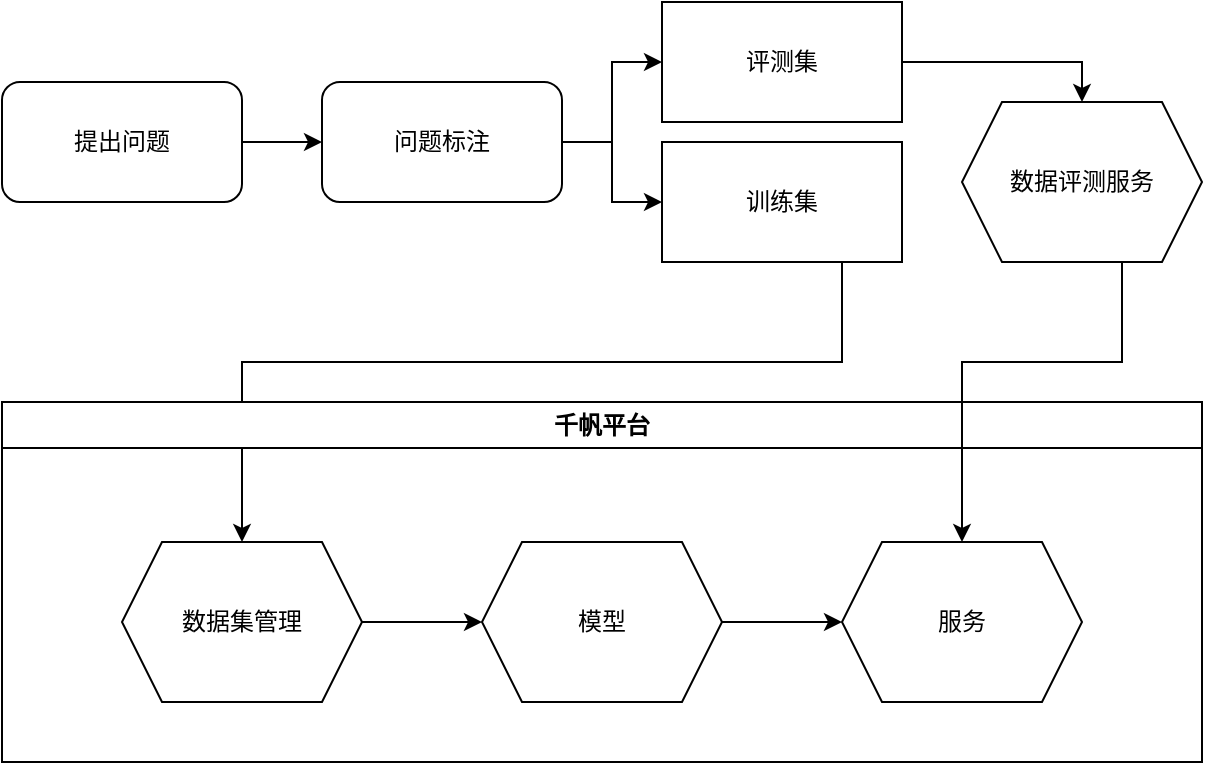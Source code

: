 <mxfile version="22.1.15" type="github">
  <diagram name="第 1 页" id="oA9dvzH2FuCAe9azYhYH">
    <mxGraphModel dx="1434" dy="761" grid="1" gridSize="10" guides="1" tooltips="1" connect="1" arrows="1" fold="1" page="1" pageScale="1" pageWidth="827" pageHeight="1169" math="0" shadow="0">
      <root>
        <mxCell id="0" />
        <mxCell id="1" parent="0" />
        <mxCell id="-be-5AsT4qA79ZcCDN_K-3" value="" style="edgeStyle=orthogonalEdgeStyle;rounded=0;orthogonalLoop=1;jettySize=auto;html=1;" parent="1" source="-be-5AsT4qA79ZcCDN_K-1" target="-be-5AsT4qA79ZcCDN_K-2" edge="1">
          <mxGeometry relative="1" as="geometry" />
        </mxCell>
        <mxCell id="-be-5AsT4qA79ZcCDN_K-1" value="提出问题" style="rounded=1;whiteSpace=wrap;html=1;" parent="1" vertex="1">
          <mxGeometry x="70" y="100" width="120" height="60" as="geometry" />
        </mxCell>
        <mxCell id="-be-5AsT4qA79ZcCDN_K-5" value="" style="edgeStyle=orthogonalEdgeStyle;rounded=0;orthogonalLoop=1;jettySize=auto;html=1;entryX=0;entryY=0.5;entryDx=0;entryDy=0;" parent="1" source="-be-5AsT4qA79ZcCDN_K-2" target="-be-5AsT4qA79ZcCDN_K-11" edge="1">
          <mxGeometry relative="1" as="geometry">
            <mxPoint x="430" y="90" as="targetPoint" />
          </mxGeometry>
        </mxCell>
        <mxCell id="-be-5AsT4qA79ZcCDN_K-6" style="edgeStyle=orthogonalEdgeStyle;rounded=0;orthogonalLoop=1;jettySize=auto;html=1;exitX=1;exitY=0.5;exitDx=0;exitDy=0;entryX=0;entryY=0.5;entryDx=0;entryDy=0;" parent="1" source="-be-5AsT4qA79ZcCDN_K-2" target="-be-5AsT4qA79ZcCDN_K-12" edge="1">
          <mxGeometry relative="1" as="geometry">
            <mxPoint x="430" y="170" as="targetPoint" />
          </mxGeometry>
        </mxCell>
        <mxCell id="-be-5AsT4qA79ZcCDN_K-2" value="问题标注" style="whiteSpace=wrap;html=1;rounded=1;" parent="1" vertex="1">
          <mxGeometry x="230" y="100" width="120" height="60" as="geometry" />
        </mxCell>
        <mxCell id="-be-5AsT4qA79ZcCDN_K-24" style="edgeStyle=orthogonalEdgeStyle;rounded=0;orthogonalLoop=1;jettySize=auto;html=1;exitX=1;exitY=0.5;exitDx=0;exitDy=0;entryX=0.5;entryY=0;entryDx=0;entryDy=0;" parent="1" source="-be-5AsT4qA79ZcCDN_K-11" target="-be-5AsT4qA79ZcCDN_K-23" edge="1">
          <mxGeometry relative="1" as="geometry" />
        </mxCell>
        <mxCell id="-be-5AsT4qA79ZcCDN_K-11" value="评测集" style="rounded=0;whiteSpace=wrap;html=1;" parent="1" vertex="1">
          <mxGeometry x="400" y="60" width="120" height="60" as="geometry" />
        </mxCell>
        <mxCell id="-be-5AsT4qA79ZcCDN_K-18" style="edgeStyle=orthogonalEdgeStyle;rounded=0;orthogonalLoop=1;jettySize=auto;html=1;exitX=0.5;exitY=1;exitDx=0;exitDy=0;" parent="1" source="-be-5AsT4qA79ZcCDN_K-12" target="-be-5AsT4qA79ZcCDN_K-17" edge="1">
          <mxGeometry relative="1" as="geometry">
            <Array as="points">
              <mxPoint x="490" y="240" />
              <mxPoint x="190" y="240" />
            </Array>
          </mxGeometry>
        </mxCell>
        <mxCell id="-be-5AsT4qA79ZcCDN_K-12" value="训练集" style="rounded=0;whiteSpace=wrap;html=1;" parent="1" vertex="1">
          <mxGeometry x="400" y="130" width="120" height="60" as="geometry" />
        </mxCell>
        <mxCell id="-be-5AsT4qA79ZcCDN_K-16" value="千帆平台" style="swimlane;whiteSpace=wrap;html=1;" parent="1" vertex="1">
          <mxGeometry x="70" y="260" width="600" height="180" as="geometry" />
        </mxCell>
        <mxCell id="-be-5AsT4qA79ZcCDN_K-21" style="edgeStyle=orthogonalEdgeStyle;rounded=0;orthogonalLoop=1;jettySize=auto;html=1;exitX=1;exitY=0.5;exitDx=0;exitDy=0;entryX=0;entryY=0.5;entryDx=0;entryDy=0;" parent="-be-5AsT4qA79ZcCDN_K-16" source="-be-5AsT4qA79ZcCDN_K-8" target="-be-5AsT4qA79ZcCDN_K-20" edge="1">
          <mxGeometry relative="1" as="geometry" />
        </mxCell>
        <mxCell id="-be-5AsT4qA79ZcCDN_K-8" value="模型" style="shape=hexagon;perimeter=hexagonPerimeter2;whiteSpace=wrap;html=1;fixedSize=1;" parent="-be-5AsT4qA79ZcCDN_K-16" vertex="1">
          <mxGeometry x="240" y="70" width="120" height="80" as="geometry" />
        </mxCell>
        <mxCell id="-be-5AsT4qA79ZcCDN_K-19" style="edgeStyle=orthogonalEdgeStyle;rounded=0;orthogonalLoop=1;jettySize=auto;html=1;exitX=1;exitY=0.5;exitDx=0;exitDy=0;entryX=0;entryY=0.5;entryDx=0;entryDy=0;" parent="-be-5AsT4qA79ZcCDN_K-16" source="-be-5AsT4qA79ZcCDN_K-17" target="-be-5AsT4qA79ZcCDN_K-8" edge="1">
          <mxGeometry relative="1" as="geometry" />
        </mxCell>
        <mxCell id="-be-5AsT4qA79ZcCDN_K-17" value="数据集管理" style="shape=hexagon;perimeter=hexagonPerimeter2;whiteSpace=wrap;html=1;fixedSize=1;" parent="-be-5AsT4qA79ZcCDN_K-16" vertex="1">
          <mxGeometry x="60" y="70" width="120" height="80" as="geometry" />
        </mxCell>
        <mxCell id="-be-5AsT4qA79ZcCDN_K-20" value="服务" style="shape=hexagon;perimeter=hexagonPerimeter2;whiteSpace=wrap;html=1;fixedSize=1;" parent="-be-5AsT4qA79ZcCDN_K-16" vertex="1">
          <mxGeometry x="420" y="70" width="120" height="80" as="geometry" />
        </mxCell>
        <mxCell id="-be-5AsT4qA79ZcCDN_K-26" style="edgeStyle=orthogonalEdgeStyle;rounded=0;orthogonalLoop=1;jettySize=auto;html=1;exitX=0.5;exitY=1;exitDx=0;exitDy=0;entryX=0.5;entryY=0;entryDx=0;entryDy=0;" parent="1" source="-be-5AsT4qA79ZcCDN_K-23" target="-be-5AsT4qA79ZcCDN_K-20" edge="1">
          <mxGeometry relative="1" as="geometry">
            <Array as="points">
              <mxPoint x="630" y="240" />
              <mxPoint x="550" y="240" />
            </Array>
          </mxGeometry>
        </mxCell>
        <mxCell id="-be-5AsT4qA79ZcCDN_K-23" value="数据评测服务" style="shape=hexagon;perimeter=hexagonPerimeter2;whiteSpace=wrap;html=1;fixedSize=1;" parent="1" vertex="1">
          <mxGeometry x="550" y="110" width="120" height="80" as="geometry" />
        </mxCell>
      </root>
    </mxGraphModel>
  </diagram>
</mxfile>
